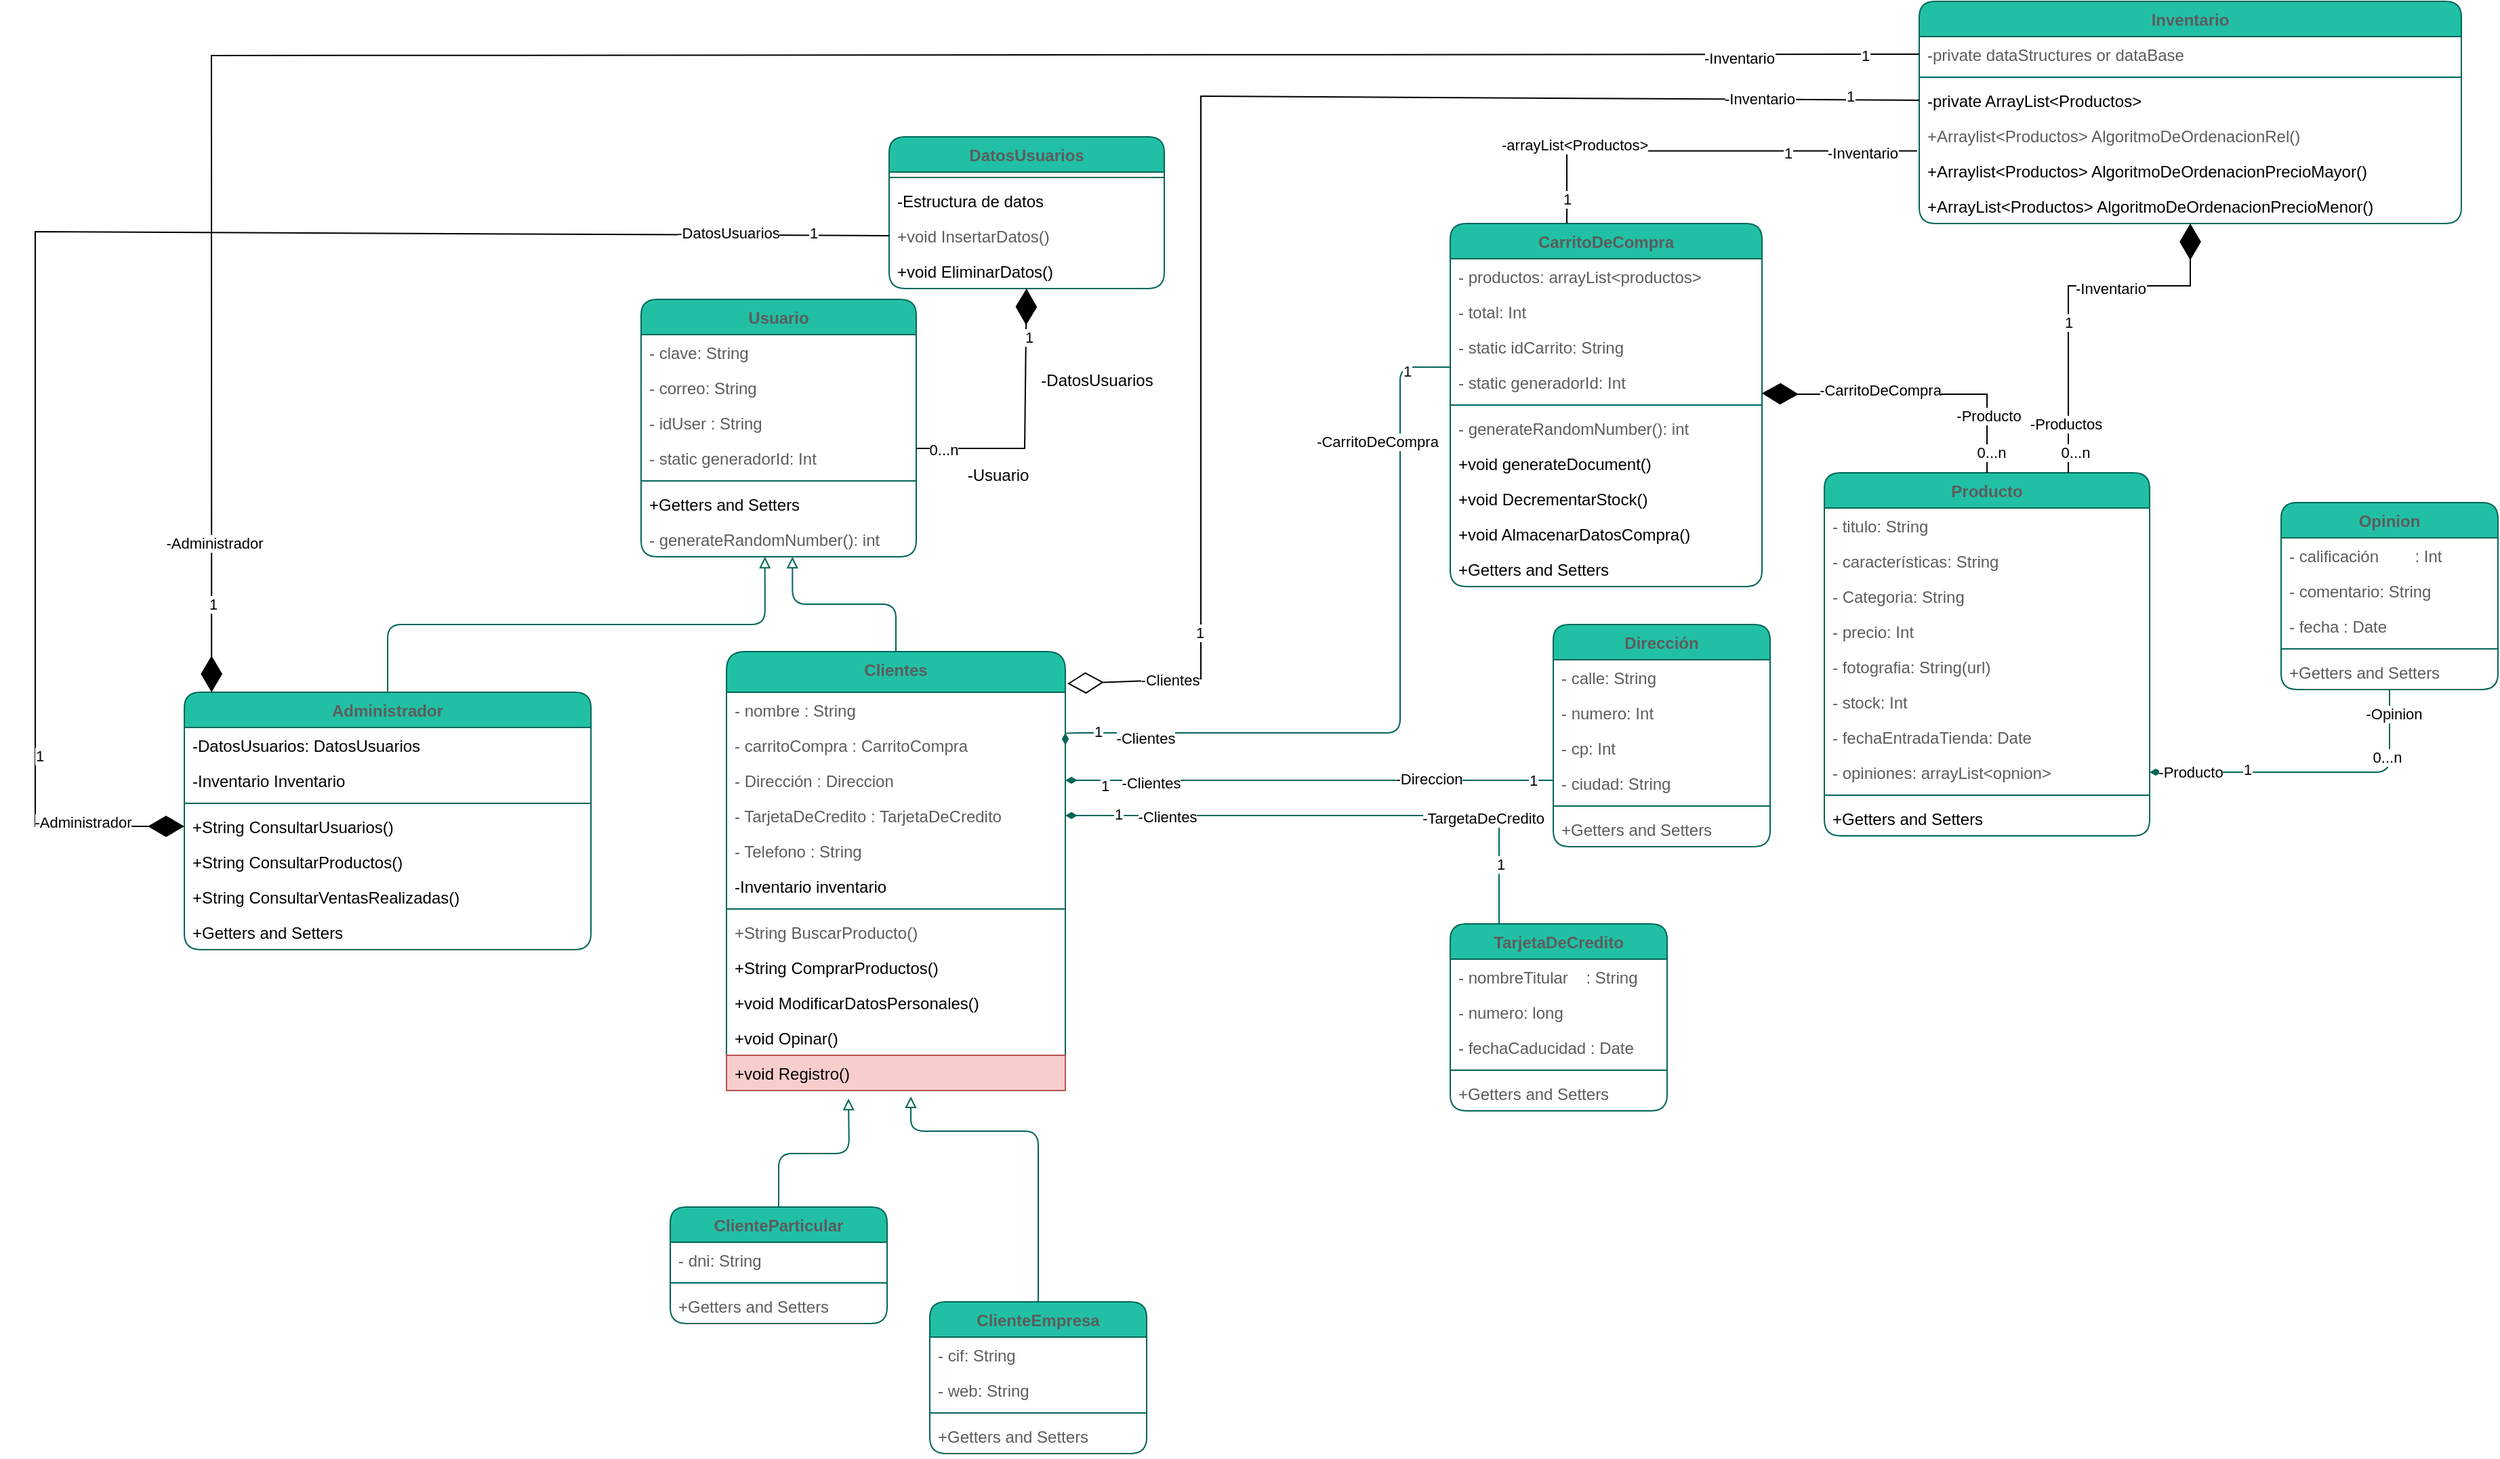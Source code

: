 <mxfile version="17.2.4" type="device"><diagram id="d1FoPwTRUMCMDy_rJjSz" name="Página-1"><mxGraphModel dx="3075" dy="3260" grid="1" gridSize="10" guides="1" tooltips="1" connect="1" arrows="1" fold="1" page="1" pageScale="1" pageWidth="1654" pageHeight="2336" math="0" shadow="0"><root><mxCell id="0"/><mxCell id="1" parent="0"/><mxCell id="tFjRFSFF7-OGrWjN_tVe-1" value="Usuario" style="swimlane;fontStyle=1;align=center;verticalAlign=top;childLayout=stackLayout;horizontal=1;startSize=26;horizontalStack=0;resizeParent=1;resizeParentMax=0;resizeLast=0;collapsible=1;marginBottom=0;rounded=1;fillColor=#21C0A5;strokeColor=#006658;fontColor=#5C5C5C;" parent="1" vertex="1"><mxGeometry x="227" y="50" width="203" height="190" as="geometry"/></mxCell><mxCell id="tFjRFSFF7-OGrWjN_tVe-2" value="- clave: String   " style="text;strokeColor=none;fillColor=none;align=left;verticalAlign=top;spacingLeft=4;spacingRight=4;overflow=hidden;rotatable=0;points=[[0,0.5],[1,0.5]];portConstraint=eastwest;rounded=1;fontColor=#5C5C5C;" parent="tFjRFSFF7-OGrWjN_tVe-1" vertex="1"><mxGeometry y="26" width="203" height="26" as="geometry"/></mxCell><mxCell id="tFjRFSFF7-OGrWjN_tVe-22" value="- correo: String   " style="text;strokeColor=none;fillColor=none;align=left;verticalAlign=top;spacingLeft=4;spacingRight=4;overflow=hidden;rotatable=0;points=[[0,0.5],[1,0.5]];portConstraint=eastwest;rounded=1;fontColor=#5C5C5C;" parent="tFjRFSFF7-OGrWjN_tVe-1" vertex="1"><mxGeometry y="52" width="203" height="26" as="geometry"/></mxCell><mxCell id="tFjRFSFF7-OGrWjN_tVe-92" value="- idUser : String" style="text;strokeColor=none;fillColor=none;align=left;verticalAlign=top;spacingLeft=4;spacingRight=4;overflow=hidden;rotatable=0;points=[[0,0.5],[1,0.5]];portConstraint=eastwest;rounded=1;fontColor=#5C5C5C;" parent="tFjRFSFF7-OGrWjN_tVe-1" vertex="1"><mxGeometry y="78" width="203" height="26" as="geometry"/></mxCell><mxCell id="tFjRFSFF7-OGrWjN_tVe-93" value="- static generadorId: Int" style="text;strokeColor=none;fillColor=none;align=left;verticalAlign=top;spacingLeft=4;spacingRight=4;overflow=hidden;rotatable=0;points=[[0,0.5],[1,0.5]];portConstraint=eastwest;rounded=1;fontColor=#5C5C5C;" parent="tFjRFSFF7-OGrWjN_tVe-1" vertex="1"><mxGeometry y="104" width="203" height="26" as="geometry"/></mxCell><mxCell id="tFjRFSFF7-OGrWjN_tVe-3" value="" style="line;strokeWidth=1;fillColor=none;align=left;verticalAlign=middle;spacingTop=-1;spacingLeft=3;spacingRight=3;rotatable=0;labelPosition=right;points=[];portConstraint=eastwest;rounded=1;strokeColor=#006658;fontColor=#5C5C5C;" parent="tFjRFSFF7-OGrWjN_tVe-1" vertex="1"><mxGeometry y="130" width="203" height="8" as="geometry"/></mxCell><mxCell id="5EoN_jbc_0V3wAv0MB5W-111" value="+Getters and Setters" style="text;strokeColor=none;fillColor=none;align=left;verticalAlign=top;spacingLeft=4;spacingRight=4;overflow=hidden;rotatable=0;points=[[0,0.5],[1,0.5]];portConstraint=eastwest;fontFamily=Helvetica;" vertex="1" parent="tFjRFSFF7-OGrWjN_tVe-1"><mxGeometry y="138" width="203" height="26" as="geometry"/></mxCell><mxCell id="tFjRFSFF7-OGrWjN_tVe-4" value="- generateRandomNumber(): int" style="text;strokeColor=none;fillColor=none;align=left;verticalAlign=top;spacingLeft=4;spacingRight=4;overflow=hidden;rotatable=0;points=[[0,0.5],[1,0.5]];portConstraint=eastwest;rounded=1;fontColor=#5C5C5C;" parent="tFjRFSFF7-OGrWjN_tVe-1" vertex="1"><mxGeometry y="164" width="203" height="26" as="geometry"/></mxCell><mxCell id="tFjRFSFF7-OGrWjN_tVe-25" style="edgeStyle=orthogonalEdgeStyle;rounded=1;orthogonalLoop=1;jettySize=auto;html=1;entryX=0.45;entryY=1;entryDx=0;entryDy=0;entryPerimeter=0;endArrow=block;endFill=0;strokeColor=#006658;fontColor=#5C5C5C;" parent="1" source="tFjRFSFF7-OGrWjN_tVe-6" target="tFjRFSFF7-OGrWjN_tVe-4" edge="1"><mxGeometry relative="1" as="geometry"/></mxCell><mxCell id="tFjRFSFF7-OGrWjN_tVe-6" value="Administrador" style="swimlane;fontStyle=1;align=center;verticalAlign=top;childLayout=stackLayout;horizontal=1;startSize=26;horizontalStack=0;resizeParent=1;resizeParentMax=0;resizeLast=0;collapsible=1;marginBottom=0;rounded=1;fillColor=#21C0A5;strokeColor=#006658;fontColor=#5C5C5C;" parent="1" vertex="1"><mxGeometry x="-110" y="340" width="300" height="190" as="geometry"/></mxCell><mxCell id="5EoN_jbc_0V3wAv0MB5W-35" value="-DatosUsuarios: DatosUsuarios" style="text;strokeColor=none;fillColor=none;align=left;verticalAlign=top;spacingLeft=4;spacingRight=4;overflow=hidden;rotatable=0;points=[[0,0.5],[1,0.5]];portConstraint=eastwest;fontFamily=Helvetica;" vertex="1" parent="tFjRFSFF7-OGrWjN_tVe-6"><mxGeometry y="26" width="300" height="26" as="geometry"/></mxCell><mxCell id="5EoN_jbc_0V3wAv0MB5W-70" value="-Inventario Inventario" style="text;strokeColor=none;fillColor=none;align=left;verticalAlign=top;spacingLeft=4;spacingRight=4;overflow=hidden;rotatable=0;points=[[0,0.5],[1,0.5]];portConstraint=eastwest;fontFamily=Helvetica;" vertex="1" parent="tFjRFSFF7-OGrWjN_tVe-6"><mxGeometry y="52" width="300" height="26" as="geometry"/></mxCell><mxCell id="tFjRFSFF7-OGrWjN_tVe-8" value="" style="line;strokeWidth=1;fillColor=none;align=left;verticalAlign=middle;spacingTop=-1;spacingLeft=3;spacingRight=3;rotatable=0;labelPosition=right;points=[];portConstraint=eastwest;rounded=1;strokeColor=#006658;fontColor=#5C5C5C;" parent="tFjRFSFF7-OGrWjN_tVe-6" vertex="1"><mxGeometry y="78" width="300" height="8" as="geometry"/></mxCell><mxCell id="5EoN_jbc_0V3wAv0MB5W-65" value="+String ConsultarUsuarios()" style="text;strokeColor=none;fillColor=none;align=left;verticalAlign=top;spacingLeft=4;spacingRight=4;overflow=hidden;rotatable=0;points=[[0,0.5],[1,0.5]];portConstraint=eastwest;fontFamily=Helvetica;" vertex="1" parent="tFjRFSFF7-OGrWjN_tVe-6"><mxGeometry y="86" width="300" height="26" as="geometry"/></mxCell><mxCell id="5EoN_jbc_0V3wAv0MB5W-69" value="+String ConsultarProductos()" style="text;strokeColor=none;fillColor=none;align=left;verticalAlign=top;spacingLeft=4;spacingRight=4;overflow=hidden;rotatable=0;points=[[0,0.5],[1,0.5]];portConstraint=eastwest;fontFamily=Helvetica;" vertex="1" parent="tFjRFSFF7-OGrWjN_tVe-6"><mxGeometry y="112" width="300" height="26" as="geometry"/></mxCell><mxCell id="5EoN_jbc_0V3wAv0MB5W-71" value="+String ConsultarVentasRealizadas()" style="text;strokeColor=none;fillColor=none;align=left;verticalAlign=top;spacingLeft=4;spacingRight=4;overflow=hidden;rotatable=0;points=[[0,0.5],[1,0.5]];portConstraint=eastwest;fontFamily=Helvetica;" vertex="1" parent="tFjRFSFF7-OGrWjN_tVe-6"><mxGeometry y="138" width="300" height="26" as="geometry"/></mxCell><mxCell id="5EoN_jbc_0V3wAv0MB5W-110" value="+Getters and Setters" style="text;strokeColor=none;fillColor=none;align=left;verticalAlign=top;spacingLeft=4;spacingRight=4;overflow=hidden;rotatable=0;points=[[0,0.5],[1,0.5]];portConstraint=eastwest;fontFamily=Helvetica;" vertex="1" parent="tFjRFSFF7-OGrWjN_tVe-6"><mxGeometry y="164" width="300" height="26" as="geometry"/></mxCell><mxCell id="tFjRFSFF7-OGrWjN_tVe-28" style="edgeStyle=orthogonalEdgeStyle;rounded=1;orthogonalLoop=1;jettySize=auto;html=1;entryX=0.55;entryY=1;entryDx=0;entryDy=0;entryPerimeter=0;endArrow=block;endFill=0;strokeColor=#006658;fontColor=#5C5C5C;" parent="1" source="tFjRFSFF7-OGrWjN_tVe-10" target="tFjRFSFF7-OGrWjN_tVe-4" edge="1"><mxGeometry relative="1" as="geometry"/></mxCell><mxCell id="tFjRFSFF7-OGrWjN_tVe-10" value="Clientes" style="swimlane;fontStyle=1;align=center;verticalAlign=top;childLayout=stackLayout;horizontal=1;startSize=30;horizontalStack=0;resizeParent=1;resizeParentMax=0;resizeLast=0;collapsible=1;marginBottom=0;rounded=1;fillColor=#21C0A5;strokeColor=#006658;fontColor=#5C5C5C;" parent="1" vertex="1"><mxGeometry x="290" y="310" width="250" height="324" as="geometry"/></mxCell><mxCell id="tFjRFSFF7-OGrWjN_tVe-11" value="- nombre : String " style="text;strokeColor=none;fillColor=none;align=left;verticalAlign=top;spacingLeft=4;spacingRight=4;overflow=hidden;rotatable=0;points=[[0,0.5],[1,0.5]];portConstraint=eastwest;rounded=1;fontColor=#5C5C5C;" parent="tFjRFSFF7-OGrWjN_tVe-10" vertex="1"><mxGeometry y="30" width="250" height="26" as="geometry"/></mxCell><mxCell id="tFjRFSFF7-OGrWjN_tVe-83" value="- carritoCompra : CarritoCompra " style="text;strokeColor=none;fillColor=none;align=left;verticalAlign=top;spacingLeft=4;spacingRight=4;overflow=hidden;rotatable=0;points=[[0,0.5],[1,0.5]];portConstraint=eastwest;rounded=1;fontColor=#5C5C5C;" parent="tFjRFSFF7-OGrWjN_tVe-10" vertex="1"><mxGeometry y="56" width="250" height="26" as="geometry"/></mxCell><mxCell id="tFjRFSFF7-OGrWjN_tVe-29" value="- Dirección : Direccion " style="text;strokeColor=none;fillColor=none;align=left;verticalAlign=top;spacingLeft=4;spacingRight=4;overflow=hidden;rotatable=0;points=[[0,0.5],[1,0.5]];portConstraint=eastwest;rounded=1;fontColor=#5C5C5C;" parent="tFjRFSFF7-OGrWjN_tVe-10" vertex="1"><mxGeometry y="82" width="250" height="26" as="geometry"/></mxCell><mxCell id="tFjRFSFF7-OGrWjN_tVe-30" value="- TarjetaDeCredito : TarjetaDeCredito " style="text;strokeColor=none;fillColor=none;align=left;verticalAlign=top;spacingLeft=4;spacingRight=4;overflow=hidden;rotatable=0;points=[[0,0.5],[1,0.5]];portConstraint=eastwest;rounded=1;fontColor=#5C5C5C;" parent="tFjRFSFF7-OGrWjN_tVe-10" vertex="1"><mxGeometry y="108" width="250" height="26" as="geometry"/></mxCell><mxCell id="tFjRFSFF7-OGrWjN_tVe-31" value="- Telefono : String " style="text;strokeColor=none;fillColor=none;align=left;verticalAlign=top;spacingLeft=4;spacingRight=4;overflow=hidden;rotatable=0;points=[[0,0.5],[1,0.5]];portConstraint=eastwest;rounded=1;fontColor=#5C5C5C;" parent="tFjRFSFF7-OGrWjN_tVe-10" vertex="1"><mxGeometry y="134" width="250" height="26" as="geometry"/></mxCell><mxCell id="5EoN_jbc_0V3wAv0MB5W-102" value="-Inventario inventario" style="text;strokeColor=none;fillColor=none;align=left;verticalAlign=top;spacingLeft=4;spacingRight=4;overflow=hidden;rotatable=0;points=[[0,0.5],[1,0.5]];portConstraint=eastwest;fontFamily=Helvetica;" vertex="1" parent="tFjRFSFF7-OGrWjN_tVe-10"><mxGeometry y="160" width="250" height="26" as="geometry"/></mxCell><mxCell id="tFjRFSFF7-OGrWjN_tVe-12" value="" style="line;strokeWidth=1;fillColor=none;align=left;verticalAlign=middle;spacingTop=-1;spacingLeft=3;spacingRight=3;rotatable=0;labelPosition=right;points=[];portConstraint=eastwest;rounded=1;strokeColor=#006658;fontColor=#5C5C5C;" parent="tFjRFSFF7-OGrWjN_tVe-10" vertex="1"><mxGeometry y="186" width="250" height="8" as="geometry"/></mxCell><mxCell id="tFjRFSFF7-OGrWjN_tVe-13" value="+String BuscarProducto()" style="text;strokeColor=none;fillColor=none;align=left;verticalAlign=top;spacingLeft=4;spacingRight=4;overflow=hidden;rotatable=0;points=[[0,0.5],[1,0.5]];portConstraint=eastwest;rounded=1;fontColor=#5C5C5C;" parent="tFjRFSFF7-OGrWjN_tVe-10" vertex="1"><mxGeometry y="194" width="250" height="26" as="geometry"/></mxCell><mxCell id="5EoN_jbc_0V3wAv0MB5W-86" value="+String ComprarProductos()" style="text;strokeColor=none;fillColor=none;align=left;verticalAlign=top;spacingLeft=4;spacingRight=4;overflow=hidden;rotatable=0;points=[[0,0.5],[1,0.5]];portConstraint=eastwest;fontFamily=Helvetica;" vertex="1" parent="tFjRFSFF7-OGrWjN_tVe-10"><mxGeometry y="220" width="250" height="26" as="geometry"/></mxCell><mxCell id="5EoN_jbc_0V3wAv0MB5W-103" value="+void ModificarDatosPersonales()" style="text;strokeColor=none;fillColor=none;align=left;verticalAlign=top;spacingLeft=4;spacingRight=4;overflow=hidden;rotatable=0;points=[[0,0.5],[1,0.5]];portConstraint=eastwest;fontFamily=Helvetica;" vertex="1" parent="tFjRFSFF7-OGrWjN_tVe-10"><mxGeometry y="246" width="250" height="26" as="geometry"/></mxCell><mxCell id="5EoN_jbc_0V3wAv0MB5W-109" value="+void Opinar()&#10;" style="text;strokeColor=none;fillColor=none;align=left;verticalAlign=top;spacingLeft=4;spacingRight=4;overflow=hidden;rotatable=0;points=[[0,0.5],[1,0.5]];portConstraint=eastwest;fontFamily=Helvetica;" vertex="1" parent="tFjRFSFF7-OGrWjN_tVe-10"><mxGeometry y="272" width="250" height="26" as="geometry"/></mxCell><mxCell id="5EoN_jbc_0V3wAv0MB5W-116" value="+void Registro()" style="text;strokeColor=#b85450;fillColor=#f8cecc;align=left;verticalAlign=top;spacingLeft=4;spacingRight=4;overflow=hidden;rotatable=0;points=[[0,0.5],[1,0.5]];portConstraint=eastwest;fontFamily=Helvetica;" vertex="1" parent="tFjRFSFF7-OGrWjN_tVe-10"><mxGeometry y="298" width="250" height="26" as="geometry"/></mxCell><mxCell id="tFjRFSFF7-OGrWjN_tVe-34" style="edgeStyle=orthogonalEdgeStyle;rounded=1;orthogonalLoop=1;jettySize=auto;html=1;endArrow=block;endFill=0;strokeColor=#006658;fontColor=#5C5C5C;" parent="1" source="tFjRFSFF7-OGrWjN_tVe-14" edge="1"><mxGeometry relative="1" as="geometry"><mxPoint x="380" y="640" as="targetPoint"/></mxGeometry></mxCell><mxCell id="tFjRFSFF7-OGrWjN_tVe-14" value="ClienteParticular" style="swimlane;fontStyle=1;align=center;verticalAlign=top;childLayout=stackLayout;horizontal=1;startSize=26;horizontalStack=0;resizeParent=1;resizeParentMax=0;resizeLast=0;collapsible=1;marginBottom=0;rounded=1;fillColor=#21C0A5;strokeColor=#006658;fontColor=#5C5C5C;" parent="1" vertex="1"><mxGeometry x="248.5" y="720" width="160" height="86" as="geometry"/></mxCell><mxCell id="tFjRFSFF7-OGrWjN_tVe-15" value="- dni: String" style="text;strokeColor=none;fillColor=none;align=left;verticalAlign=top;spacingLeft=4;spacingRight=4;overflow=hidden;rotatable=0;points=[[0,0.5],[1,0.5]];portConstraint=eastwest;rounded=1;fontColor=#5C5C5C;" parent="tFjRFSFF7-OGrWjN_tVe-14" vertex="1"><mxGeometry y="26" width="160" height="26" as="geometry"/></mxCell><mxCell id="tFjRFSFF7-OGrWjN_tVe-16" value="" style="line;strokeWidth=1;fillColor=none;align=left;verticalAlign=middle;spacingTop=-1;spacingLeft=3;spacingRight=3;rotatable=0;labelPosition=right;points=[];portConstraint=eastwest;rounded=1;strokeColor=#006658;fontColor=#5C5C5C;" parent="tFjRFSFF7-OGrWjN_tVe-14" vertex="1"><mxGeometry y="52" width="160" height="8" as="geometry"/></mxCell><mxCell id="tFjRFSFF7-OGrWjN_tVe-17" value="+Getters and Setters" style="text;strokeColor=none;fillColor=none;align=left;verticalAlign=top;spacingLeft=4;spacingRight=4;overflow=hidden;rotatable=0;points=[[0,0.5],[1,0.5]];portConstraint=eastwest;rounded=1;fontColor=#5C5C5C;" parent="tFjRFSFF7-OGrWjN_tVe-14" vertex="1"><mxGeometry y="60" width="160" height="26" as="geometry"/></mxCell><mxCell id="tFjRFSFF7-OGrWjN_tVe-35" style="edgeStyle=orthogonalEdgeStyle;rounded=1;orthogonalLoop=1;jettySize=auto;html=1;endArrow=block;endFill=0;strokeColor=#006658;fontColor=#5C5C5C;exitX=0.5;exitY=0;exitDx=0;exitDy=0;entryX=0.544;entryY=1.169;entryDx=0;entryDy=0;entryPerimeter=0;" parent="1" source="tFjRFSFF7-OGrWjN_tVe-18" edge="1"><mxGeometry relative="1" as="geometry"><mxPoint x="426" y="638.394" as="targetPoint"/><Array as="points"><mxPoint x="520" y="664"/><mxPoint x="426" y="664"/></Array></mxGeometry></mxCell><mxCell id="tFjRFSFF7-OGrWjN_tVe-18" value="ClienteEmpresa" style="swimlane;fontStyle=1;align=center;verticalAlign=top;childLayout=stackLayout;horizontal=1;startSize=26;horizontalStack=0;resizeParent=1;resizeParentMax=0;resizeLast=0;collapsible=1;marginBottom=0;rounded=1;fillColor=#21C0A5;strokeColor=#006658;fontColor=#5C5C5C;" parent="1" vertex="1"><mxGeometry x="440" y="790" width="160" height="112" as="geometry"/></mxCell><mxCell id="tFjRFSFF7-OGrWjN_tVe-19" value="- cif: String" style="text;strokeColor=none;fillColor=none;align=left;verticalAlign=top;spacingLeft=4;spacingRight=4;overflow=hidden;rotatable=0;points=[[0,0.5],[1,0.5]];portConstraint=eastwest;rounded=1;fontColor=#5C5C5C;" parent="tFjRFSFF7-OGrWjN_tVe-18" vertex="1"><mxGeometry y="26" width="160" height="26" as="geometry"/></mxCell><mxCell id="tFjRFSFF7-OGrWjN_tVe-33" value="- web: String" style="text;strokeColor=none;fillColor=none;align=left;verticalAlign=top;spacingLeft=4;spacingRight=4;overflow=hidden;rotatable=0;points=[[0,0.5],[1,0.5]];portConstraint=eastwest;rounded=1;fontColor=#5C5C5C;" parent="tFjRFSFF7-OGrWjN_tVe-18" vertex="1"><mxGeometry y="52" width="160" height="26" as="geometry"/></mxCell><mxCell id="tFjRFSFF7-OGrWjN_tVe-20" value="" style="line;strokeWidth=1;fillColor=none;align=left;verticalAlign=middle;spacingTop=-1;spacingLeft=3;spacingRight=3;rotatable=0;labelPosition=right;points=[];portConstraint=eastwest;rounded=1;strokeColor=#006658;fontColor=#5C5C5C;" parent="tFjRFSFF7-OGrWjN_tVe-18" vertex="1"><mxGeometry y="78" width="160" height="8" as="geometry"/></mxCell><mxCell id="tFjRFSFF7-OGrWjN_tVe-21" value="+Getters and Setters" style="text;strokeColor=none;fillColor=none;align=left;verticalAlign=top;spacingLeft=4;spacingRight=4;overflow=hidden;rotatable=0;points=[[0,0.5],[1,0.5]];portConstraint=eastwest;rounded=1;fontColor=#5C5C5C;" parent="tFjRFSFF7-OGrWjN_tVe-18" vertex="1"><mxGeometry y="86" width="160" height="26" as="geometry"/></mxCell><mxCell id="tFjRFSFF7-OGrWjN_tVe-85" style="edgeStyle=orthogonalEdgeStyle;curved=0;rounded=1;sketch=0;orthogonalLoop=1;jettySize=auto;html=1;entryX=1;entryY=0.5;entryDx=0;entryDy=0;fontColor=#5C5C5C;endArrow=diamondThin;endFill=1;strokeColor=#006658;fillColor=#21C0A5;" parent="1" source="tFjRFSFF7-OGrWjN_tVe-39" target="tFjRFSFF7-OGrWjN_tVe-29" edge="1"><mxGeometry relative="1" as="geometry"><Array as="points"><mxPoint x="904" y="451"/></Array></mxGeometry></mxCell><mxCell id="5EoN_jbc_0V3wAv0MB5W-45" value="1" style="edgeLabel;html=1;align=center;verticalAlign=middle;resizable=0;points=[];fontFamily=Helvetica;" vertex="1" connectable="0" parent="tFjRFSFF7-OGrWjN_tVe-85"><mxGeometry x="0.843" y="4" relative="1" as="geometry"><mxPoint as="offset"/></mxGeometry></mxCell><mxCell id="5EoN_jbc_0V3wAv0MB5W-46" value="1" style="edgeLabel;html=1;align=center;verticalAlign=middle;resizable=0;points=[];fontFamily=Helvetica;" vertex="1" connectable="0" parent="tFjRFSFF7-OGrWjN_tVe-85"><mxGeometry x="-0.913" relative="1" as="geometry"><mxPoint as="offset"/></mxGeometry></mxCell><mxCell id="5EoN_jbc_0V3wAv0MB5W-51" value="-Clientes" style="edgeLabel;html=1;align=center;verticalAlign=middle;resizable=0;points=[];fontFamily=Helvetica;" vertex="1" connectable="0" parent="tFjRFSFF7-OGrWjN_tVe-85"><mxGeometry x="0.653" y="2" relative="1" as="geometry"><mxPoint as="offset"/></mxGeometry></mxCell><mxCell id="5EoN_jbc_0V3wAv0MB5W-52" value="-Direccion" style="edgeLabel;html=1;align=center;verticalAlign=middle;resizable=0;points=[];fontFamily=Helvetica;" vertex="1" connectable="0" parent="tFjRFSFF7-OGrWjN_tVe-85"><mxGeometry x="-0.485" y="-1" relative="1" as="geometry"><mxPoint as="offset"/></mxGeometry></mxCell><mxCell id="tFjRFSFF7-OGrWjN_tVe-39" value="Dirección" style="swimlane;fontStyle=1;align=center;verticalAlign=top;childLayout=stackLayout;horizontal=1;startSize=26;horizontalStack=0;resizeParent=1;resizeParentMax=0;resizeLast=0;collapsible=1;marginBottom=0;rounded=1;fillColor=#21C0A5;strokeColor=#006658;fontColor=#5C5C5C;" parent="1" vertex="1"><mxGeometry x="900" y="290" width="160" height="164" as="geometry"/></mxCell><mxCell id="tFjRFSFF7-OGrWjN_tVe-40" value="- calle: String" style="text;strokeColor=none;fillColor=none;align=left;verticalAlign=top;spacingLeft=4;spacingRight=4;overflow=hidden;rotatable=0;points=[[0,0.5],[1,0.5]];portConstraint=eastwest;rounded=1;fontColor=#5C5C5C;" parent="tFjRFSFF7-OGrWjN_tVe-39" vertex="1"><mxGeometry y="26" width="160" height="26" as="geometry"/></mxCell><mxCell id="tFjRFSFF7-OGrWjN_tVe-41" value="- numero: Int" style="text;strokeColor=none;fillColor=none;align=left;verticalAlign=top;spacingLeft=4;spacingRight=4;overflow=hidden;rotatable=0;points=[[0,0.5],[1,0.5]];portConstraint=eastwest;rounded=1;fontColor=#5C5C5C;" parent="tFjRFSFF7-OGrWjN_tVe-39" vertex="1"><mxGeometry y="52" width="160" height="26" as="geometry"/></mxCell><mxCell id="tFjRFSFF7-OGrWjN_tVe-44" value="- cp: Int" style="text;strokeColor=none;fillColor=none;align=left;verticalAlign=top;spacingLeft=4;spacingRight=4;overflow=hidden;rotatable=0;points=[[0,0.5],[1,0.5]];portConstraint=eastwest;rounded=1;fontColor=#5C5C5C;" parent="tFjRFSFF7-OGrWjN_tVe-39" vertex="1"><mxGeometry y="78" width="160" height="26" as="geometry"/></mxCell><mxCell id="tFjRFSFF7-OGrWjN_tVe-45" value="- ciudad: String" style="text;strokeColor=none;fillColor=none;align=left;verticalAlign=top;spacingLeft=4;spacingRight=4;overflow=hidden;rotatable=0;points=[[0,0.5],[1,0.5]];portConstraint=eastwest;rounded=1;fontColor=#5C5C5C;" parent="tFjRFSFF7-OGrWjN_tVe-39" vertex="1"><mxGeometry y="104" width="160" height="26" as="geometry"/></mxCell><mxCell id="tFjRFSFF7-OGrWjN_tVe-42" value="" style="line;strokeWidth=1;fillColor=none;align=left;verticalAlign=middle;spacingTop=-1;spacingLeft=3;spacingRight=3;rotatable=0;labelPosition=right;points=[];portConstraint=eastwest;rounded=1;strokeColor=#006658;fontColor=#5C5C5C;" parent="tFjRFSFF7-OGrWjN_tVe-39" vertex="1"><mxGeometry y="130" width="160" height="8" as="geometry"/></mxCell><mxCell id="tFjRFSFF7-OGrWjN_tVe-43" value="+Getters and Setters" style="text;strokeColor=none;fillColor=none;align=left;verticalAlign=top;spacingLeft=4;spacingRight=4;overflow=hidden;rotatable=0;points=[[0,0.5],[1,0.5]];portConstraint=eastwest;rounded=1;fontColor=#5C5C5C;" parent="tFjRFSFF7-OGrWjN_tVe-39" vertex="1"><mxGeometry y="138" width="160" height="26" as="geometry"/></mxCell><mxCell id="tFjRFSFF7-OGrWjN_tVe-84" style="edgeStyle=orthogonalEdgeStyle;curved=0;rounded=1;sketch=0;orthogonalLoop=1;jettySize=auto;html=1;entryX=1;entryY=0.5;entryDx=0;entryDy=0;fontColor=#5C5C5C;endArrow=diamondThin;endFill=1;strokeColor=#006658;fillColor=#21C0A5;" parent="1" source="tFjRFSFF7-OGrWjN_tVe-47" target="tFjRFSFF7-OGrWjN_tVe-30" edge="1"><mxGeometry relative="1" as="geometry"><Array as="points"><mxPoint x="860" y="431"/></Array></mxGeometry></mxCell><mxCell id="5EoN_jbc_0V3wAv0MB5W-47" value="1" style="edgeLabel;html=1;align=center;verticalAlign=middle;resizable=0;points=[];fontFamily=Helvetica;" vertex="1" connectable="0" parent="tFjRFSFF7-OGrWjN_tVe-84"><mxGeometry x="0.749" y="-1" relative="1" as="geometry"><mxPoint x="-11" as="offset"/></mxGeometry></mxCell><mxCell id="5EoN_jbc_0V3wAv0MB5W-48" value="1" style="edgeLabel;html=1;align=center;verticalAlign=middle;resizable=0;points=[];fontFamily=Helvetica;" vertex="1" connectable="0" parent="tFjRFSFF7-OGrWjN_tVe-84"><mxGeometry x="-0.778" y="-1" relative="1" as="geometry"><mxPoint as="offset"/></mxGeometry></mxCell><mxCell id="5EoN_jbc_0V3wAv0MB5W-53" value="-TargetaDeCredito" style="edgeLabel;html=1;align=center;verticalAlign=middle;resizable=0;points=[];fontFamily=Helvetica;" vertex="1" connectable="0" parent="tFjRFSFF7-OGrWjN_tVe-84"><mxGeometry x="-0.538" y="2" relative="1" as="geometry"><mxPoint as="offset"/></mxGeometry></mxCell><mxCell id="5EoN_jbc_0V3wAv0MB5W-54" value="-Clientes" style="edgeLabel;html=1;align=center;verticalAlign=middle;resizable=0;points=[];fontFamily=Helvetica;" vertex="1" connectable="0" parent="tFjRFSFF7-OGrWjN_tVe-84"><mxGeometry x="0.624" y="1" relative="1" as="geometry"><mxPoint as="offset"/></mxGeometry></mxCell><mxCell id="tFjRFSFF7-OGrWjN_tVe-47" value="TarjetaDeCredito" style="swimlane;fontStyle=1;align=center;verticalAlign=top;childLayout=stackLayout;horizontal=1;startSize=26;horizontalStack=0;resizeParent=1;resizeParentMax=0;resizeLast=0;collapsible=1;marginBottom=0;rounded=1;fillColor=#21C0A5;strokeColor=#006658;fontColor=#5C5C5C;" parent="1" vertex="1"><mxGeometry x="824" y="511" width="160" height="138" as="geometry"/></mxCell><mxCell id="tFjRFSFF7-OGrWjN_tVe-48" value="- nombreTitular    : String" style="text;strokeColor=none;fillColor=none;align=left;verticalAlign=top;spacingLeft=4;spacingRight=4;overflow=hidden;rotatable=0;points=[[0,0.5],[1,0.5]];portConstraint=eastwest;rounded=1;fontColor=#5C5C5C;" parent="tFjRFSFF7-OGrWjN_tVe-47" vertex="1"><mxGeometry y="26" width="160" height="26" as="geometry"/></mxCell><mxCell id="tFjRFSFF7-OGrWjN_tVe-49" value="- numero: long" style="text;strokeColor=none;fillColor=none;align=left;verticalAlign=top;spacingLeft=4;spacingRight=4;overflow=hidden;rotatable=0;points=[[0,0.5],[1,0.5]];portConstraint=eastwest;rounded=1;fontColor=#5C5C5C;" parent="tFjRFSFF7-OGrWjN_tVe-47" vertex="1"><mxGeometry y="52" width="160" height="26" as="geometry"/></mxCell><mxCell id="tFjRFSFF7-OGrWjN_tVe-50" value="- fechaCaducidad : Date" style="text;strokeColor=none;fillColor=none;align=left;verticalAlign=top;spacingLeft=4;spacingRight=4;overflow=hidden;rotatable=0;points=[[0,0.5],[1,0.5]];portConstraint=eastwest;rounded=1;fontColor=#5C5C5C;" parent="tFjRFSFF7-OGrWjN_tVe-47" vertex="1"><mxGeometry y="78" width="160" height="26" as="geometry"/></mxCell><mxCell id="tFjRFSFF7-OGrWjN_tVe-52" value="" style="line;strokeWidth=1;fillColor=none;align=left;verticalAlign=middle;spacingTop=-1;spacingLeft=3;spacingRight=3;rotatable=0;labelPosition=right;points=[];portConstraint=eastwest;rounded=1;strokeColor=#006658;fontColor=#5C5C5C;" parent="tFjRFSFF7-OGrWjN_tVe-47" vertex="1"><mxGeometry y="104" width="160" height="8" as="geometry"/></mxCell><mxCell id="tFjRFSFF7-OGrWjN_tVe-53" value="+Getters and Setters" style="text;strokeColor=none;fillColor=none;align=left;verticalAlign=top;spacingLeft=4;spacingRight=4;overflow=hidden;rotatable=0;points=[[0,0.5],[1,0.5]];portConstraint=eastwest;rounded=1;fontColor=#5C5C5C;" parent="tFjRFSFF7-OGrWjN_tVe-47" vertex="1"><mxGeometry y="112" width="160" height="26" as="geometry"/></mxCell><mxCell id="tFjRFSFF7-OGrWjN_tVe-60" value="Producto" style="swimlane;fontStyle=1;align=center;verticalAlign=top;childLayout=stackLayout;horizontal=1;startSize=26;horizontalStack=0;resizeParent=1;resizeParentMax=0;resizeLast=0;collapsible=1;marginBottom=0;rounded=1;fillColor=#21C0A5;strokeColor=#006658;fontColor=#5C5C5C;" parent="1" vertex="1"><mxGeometry x="1100" y="178" width="240" height="268" as="geometry"/></mxCell><mxCell id="tFjRFSFF7-OGrWjN_tVe-61" value="- titulo: String   " style="text;strokeColor=none;fillColor=none;align=left;verticalAlign=top;spacingLeft=4;spacingRight=4;overflow=hidden;rotatable=0;points=[[0,0.5],[1,0.5]];portConstraint=eastwest;rounded=1;fontColor=#5C5C5C;" parent="tFjRFSFF7-OGrWjN_tVe-60" vertex="1"><mxGeometry y="26" width="240" height="26" as="geometry"/></mxCell><mxCell id="tFjRFSFF7-OGrWjN_tVe-62" value="- características: String   " style="text;strokeColor=none;fillColor=none;align=left;verticalAlign=top;spacingLeft=4;spacingRight=4;overflow=hidden;rotatable=0;points=[[0,0.5],[1,0.5]];portConstraint=eastwest;rounded=1;fontColor=#5C5C5C;" parent="tFjRFSFF7-OGrWjN_tVe-60" vertex="1"><mxGeometry y="52" width="240" height="26" as="geometry"/></mxCell><mxCell id="tFjRFSFF7-OGrWjN_tVe-65" value="- Categoria: String   " style="text;strokeColor=none;fillColor=none;align=left;verticalAlign=top;spacingLeft=4;spacingRight=4;overflow=hidden;rotatable=0;points=[[0,0.5],[1,0.5]];portConstraint=eastwest;rounded=1;fontColor=#5C5C5C;" parent="tFjRFSFF7-OGrWjN_tVe-60" vertex="1"><mxGeometry y="78" width="240" height="26" as="geometry"/></mxCell><mxCell id="tFjRFSFF7-OGrWjN_tVe-66" value="- precio: Int   " style="text;strokeColor=none;fillColor=none;align=left;verticalAlign=top;spacingLeft=4;spacingRight=4;overflow=hidden;rotatable=0;points=[[0,0.5],[1,0.5]];portConstraint=eastwest;rounded=1;fontColor=#5C5C5C;" parent="tFjRFSFF7-OGrWjN_tVe-60" vertex="1"><mxGeometry y="104" width="240" height="26" as="geometry"/></mxCell><mxCell id="tFjRFSFF7-OGrWjN_tVe-67" value="- fotografia: String(url)   " style="text;strokeColor=none;fillColor=none;align=left;verticalAlign=top;spacingLeft=4;spacingRight=4;overflow=hidden;rotatable=0;points=[[0,0.5],[1,0.5]];portConstraint=eastwest;rounded=1;fontColor=#5C5C5C;" parent="tFjRFSFF7-OGrWjN_tVe-60" vertex="1"><mxGeometry y="130" width="240" height="26" as="geometry"/></mxCell><mxCell id="tFjRFSFF7-OGrWjN_tVe-68" value="- stock: Int   " style="text;strokeColor=none;fillColor=none;align=left;verticalAlign=top;spacingLeft=4;spacingRight=4;overflow=hidden;rotatable=0;points=[[0,0.5],[1,0.5]];portConstraint=eastwest;rounded=1;fontColor=#5C5C5C;" parent="tFjRFSFF7-OGrWjN_tVe-60" vertex="1"><mxGeometry y="156" width="240" height="26" as="geometry"/></mxCell><mxCell id="tFjRFSFF7-OGrWjN_tVe-69" value="- fechaEntradaTienda: Date  " style="text;strokeColor=none;fillColor=none;align=left;verticalAlign=top;spacingLeft=4;spacingRight=4;overflow=hidden;rotatable=0;points=[[0,0.5],[1,0.5]];portConstraint=eastwest;rounded=1;fontColor=#5C5C5C;" parent="tFjRFSFF7-OGrWjN_tVe-60" vertex="1"><mxGeometry y="182" width="240" height="26" as="geometry"/></mxCell><mxCell id="tFjRFSFF7-OGrWjN_tVe-70" value="- opiniones: arrayList&lt;opnion&gt;  " style="text;strokeColor=none;fillColor=none;align=left;verticalAlign=top;spacingLeft=4;spacingRight=4;overflow=hidden;rotatable=0;points=[[0,0.5],[1,0.5]];portConstraint=eastwest;rounded=1;fontColor=#5C5C5C;" parent="tFjRFSFF7-OGrWjN_tVe-60" vertex="1"><mxGeometry y="208" width="240" height="26" as="geometry"/></mxCell><mxCell id="tFjRFSFF7-OGrWjN_tVe-63" value="" style="line;strokeWidth=1;fillColor=none;align=left;verticalAlign=middle;spacingTop=-1;spacingLeft=3;spacingRight=3;rotatable=0;labelPosition=right;points=[];portConstraint=eastwest;rounded=1;strokeColor=#006658;fontColor=#5C5C5C;" parent="tFjRFSFF7-OGrWjN_tVe-60" vertex="1"><mxGeometry y="234" width="240" height="8" as="geometry"/></mxCell><mxCell id="5EoN_jbc_0V3wAv0MB5W-107" value="+Getters and Setters" style="text;strokeColor=none;fillColor=none;align=left;verticalAlign=top;spacingLeft=4;spacingRight=4;overflow=hidden;rotatable=0;points=[[0,0.5],[1,0.5]];portConstraint=eastwest;fontFamily=Helvetica;" vertex="1" parent="tFjRFSFF7-OGrWjN_tVe-60"><mxGeometry y="242" width="240" height="26" as="geometry"/></mxCell><mxCell id="tFjRFSFF7-OGrWjN_tVe-77" style="edgeStyle=orthogonalEdgeStyle;curved=0;rounded=1;sketch=0;orthogonalLoop=1;jettySize=auto;html=1;entryX=1;entryY=0.5;entryDx=0;entryDy=0;fontColor=#5C5C5C;strokeColor=#006658;fillColor=#21C0A5;endArrow=diamondThin;endFill=1;" parent="1" source="tFjRFSFF7-OGrWjN_tVe-71" target="tFjRFSFF7-OGrWjN_tVe-70" edge="1"><mxGeometry relative="1" as="geometry"/></mxCell><mxCell id="5EoN_jbc_0V3wAv0MB5W-59" value="-Producto" style="edgeLabel;html=1;align=center;verticalAlign=middle;resizable=0;points=[];fontFamily=Helvetica;" vertex="1" connectable="0" parent="tFjRFSFF7-OGrWjN_tVe-77"><mxGeometry x="0.748" relative="1" as="geometry"><mxPoint as="offset"/></mxGeometry></mxCell><mxCell id="5EoN_jbc_0V3wAv0MB5W-60" value="-Opinion" style="edgeLabel;html=1;align=center;verticalAlign=middle;resizable=0;points=[];fontFamily=Helvetica;" vertex="1" connectable="0" parent="tFjRFSFF7-OGrWjN_tVe-77"><mxGeometry x="-0.849" y="3" relative="1" as="geometry"><mxPoint as="offset"/></mxGeometry></mxCell><mxCell id="5EoN_jbc_0V3wAv0MB5W-61" value="0...n" style="edgeLabel;html=1;align=center;verticalAlign=middle;resizable=0;points=[];fontFamily=Helvetica;" vertex="1" connectable="0" parent="tFjRFSFF7-OGrWjN_tVe-77"><mxGeometry x="-0.58" y="-2" relative="1" as="geometry"><mxPoint as="offset"/></mxGeometry></mxCell><mxCell id="5EoN_jbc_0V3wAv0MB5W-62" value="1" style="edgeLabel;html=1;align=center;verticalAlign=middle;resizable=0;points=[];fontFamily=Helvetica;" vertex="1" connectable="0" parent="tFjRFSFF7-OGrWjN_tVe-77"><mxGeometry x="0.395" y="-2" relative="1" as="geometry"><mxPoint as="offset"/></mxGeometry></mxCell><mxCell id="tFjRFSFF7-OGrWjN_tVe-71" value="Opinion" style="swimlane;fontStyle=1;align=center;verticalAlign=top;childLayout=stackLayout;horizontal=1;startSize=26;horizontalStack=0;resizeParent=1;resizeParentMax=0;resizeLast=0;collapsible=1;marginBottom=0;rounded=1;fillColor=#21C0A5;strokeColor=#006658;fontColor=#5C5C5C;" parent="1" vertex="1"><mxGeometry x="1437" y="200" width="160" height="138" as="geometry"/></mxCell><mxCell id="tFjRFSFF7-OGrWjN_tVe-72" value="- calificación        : Int" style="text;strokeColor=none;fillColor=none;align=left;verticalAlign=top;spacingLeft=4;spacingRight=4;overflow=hidden;rotatable=0;points=[[0,0.5],[1,0.5]];portConstraint=eastwest;rounded=1;fontColor=#5C5C5C;" parent="tFjRFSFF7-OGrWjN_tVe-71" vertex="1"><mxGeometry y="26" width="160" height="26" as="geometry"/></mxCell><mxCell id="tFjRFSFF7-OGrWjN_tVe-73" value="- comentario: String" style="text;strokeColor=none;fillColor=none;align=left;verticalAlign=top;spacingLeft=4;spacingRight=4;overflow=hidden;rotatable=0;points=[[0,0.5],[1,0.5]];portConstraint=eastwest;rounded=1;fontColor=#5C5C5C;" parent="tFjRFSFF7-OGrWjN_tVe-71" vertex="1"><mxGeometry y="52" width="160" height="26" as="geometry"/></mxCell><mxCell id="tFjRFSFF7-OGrWjN_tVe-74" value="- fecha : Date" style="text;strokeColor=none;fillColor=none;align=left;verticalAlign=top;spacingLeft=4;spacingRight=4;overflow=hidden;rotatable=0;points=[[0,0.5],[1,0.5]];portConstraint=eastwest;rounded=1;fontColor=#5C5C5C;" parent="tFjRFSFF7-OGrWjN_tVe-71" vertex="1"><mxGeometry y="78" width="160" height="26" as="geometry"/></mxCell><mxCell id="tFjRFSFF7-OGrWjN_tVe-75" value="" style="line;strokeWidth=1;fillColor=none;align=left;verticalAlign=middle;spacingTop=-1;spacingLeft=3;spacingRight=3;rotatable=0;labelPosition=right;points=[];portConstraint=eastwest;rounded=1;strokeColor=#006658;fontColor=#5C5C5C;" parent="tFjRFSFF7-OGrWjN_tVe-71" vertex="1"><mxGeometry y="104" width="160" height="8" as="geometry"/></mxCell><mxCell id="tFjRFSFF7-OGrWjN_tVe-76" value="+Getters and Setters" style="text;strokeColor=none;fillColor=none;align=left;verticalAlign=top;spacingLeft=4;spacingRight=4;overflow=hidden;rotatable=0;points=[[0,0.5],[1,0.5]];portConstraint=eastwest;rounded=1;fontColor=#5C5C5C;" parent="tFjRFSFF7-OGrWjN_tVe-71" vertex="1"><mxGeometry y="112" width="160" height="26" as="geometry"/></mxCell><mxCell id="tFjRFSFF7-OGrWjN_tVe-86" style="edgeStyle=orthogonalEdgeStyle;curved=0;rounded=1;sketch=0;orthogonalLoop=1;jettySize=auto;html=1;entryX=1;entryY=0.5;entryDx=0;entryDy=0;fontColor=#5C5C5C;endArrow=diamondThin;endFill=1;strokeColor=#006658;fillColor=#21C0A5;" parent="1" source="tFjRFSFF7-OGrWjN_tVe-78" target="tFjRFSFF7-OGrWjN_tVe-83" edge="1"><mxGeometry relative="1" as="geometry"><Array as="points"><mxPoint x="787" y="100"/><mxPoint x="787" y="370"/><mxPoint x="540" y="370"/></Array></mxGeometry></mxCell><mxCell id="5EoN_jbc_0V3wAv0MB5W-42" value="1" style="edgeLabel;html=1;align=center;verticalAlign=middle;resizable=0;points=[];fontFamily=Helvetica;" vertex="1" connectable="0" parent="tFjRFSFF7-OGrWjN_tVe-86"><mxGeometry x="-0.886" y="3" relative="1" as="geometry"><mxPoint as="offset"/></mxGeometry></mxCell><mxCell id="5EoN_jbc_0V3wAv0MB5W-44" value="1" style="edgeLabel;html=1;align=center;verticalAlign=middle;resizable=0;points=[];fontFamily=Helvetica;" vertex="1" connectable="0" parent="tFjRFSFF7-OGrWjN_tVe-86"><mxGeometry x="0.883" y="-1" relative="1" as="geometry"><mxPoint as="offset"/></mxGeometry></mxCell><mxCell id="5EoN_jbc_0V3wAv0MB5W-49" value="-Clientes" style="edgeLabel;html=1;align=center;verticalAlign=middle;resizable=0;points=[];fontFamily=Helvetica;" vertex="1" connectable="0" parent="tFjRFSFF7-OGrWjN_tVe-86"><mxGeometry x="0.758" y="4" relative="1" as="geometry"><mxPoint as="offset"/></mxGeometry></mxCell><mxCell id="5EoN_jbc_0V3wAv0MB5W-50" value="-CarritoDeCompra" style="edgeLabel;html=1;align=center;verticalAlign=middle;resizable=0;points=[];fontFamily=Helvetica;" vertex="1" connectable="0" parent="tFjRFSFF7-OGrWjN_tVe-86"><mxGeometry x="-0.673" relative="1" as="geometry"><mxPoint x="-17" as="offset"/></mxGeometry></mxCell><mxCell id="tFjRFSFF7-OGrWjN_tVe-78" value="CarritoDeCompra" style="swimlane;fontStyle=1;align=center;verticalAlign=top;childLayout=stackLayout;horizontal=1;startSize=26;horizontalStack=0;resizeParent=1;resizeParentMax=0;resizeLast=0;collapsible=1;marginBottom=0;rounded=1;fillColor=#21C0A5;strokeColor=#006658;fontColor=#5C5C5C;" parent="1" vertex="1"><mxGeometry x="824" y="-6" width="230" height="268" as="geometry"/></mxCell><mxCell id="tFjRFSFF7-OGrWjN_tVe-79" value="- productos: arrayList&lt;productos&gt;   " style="text;strokeColor=none;fillColor=none;align=left;verticalAlign=top;spacingLeft=4;spacingRight=4;overflow=hidden;rotatable=0;points=[[0,0.5],[1,0.5]];portConstraint=eastwest;rounded=1;fontColor=#5C5C5C;" parent="tFjRFSFF7-OGrWjN_tVe-78" vertex="1"><mxGeometry y="26" width="230" height="26" as="geometry"/></mxCell><mxCell id="tFjRFSFF7-OGrWjN_tVe-80" value="- total: Int   " style="text;strokeColor=none;fillColor=none;align=left;verticalAlign=top;spacingLeft=4;spacingRight=4;overflow=hidden;rotatable=0;points=[[0,0.5],[1,0.5]];portConstraint=eastwest;rounded=1;fontColor=#5C5C5C;" parent="tFjRFSFF7-OGrWjN_tVe-78" vertex="1"><mxGeometry y="52" width="230" height="26" as="geometry"/></mxCell><mxCell id="tFjRFSFF7-OGrWjN_tVe-90" value="- static idCarrito: String   " style="text;strokeColor=none;fillColor=none;align=left;verticalAlign=top;spacingLeft=4;spacingRight=4;overflow=hidden;rotatable=0;points=[[0,0.5],[1,0.5]];portConstraint=eastwest;rounded=1;fontColor=#5C5C5C;" parent="tFjRFSFF7-OGrWjN_tVe-78" vertex="1"><mxGeometry y="78" width="230" height="26" as="geometry"/></mxCell><mxCell id="tFjRFSFF7-OGrWjN_tVe-89" value="- static generadorId: Int   " style="text;strokeColor=none;fillColor=none;align=left;verticalAlign=top;spacingLeft=4;spacingRight=4;overflow=hidden;rotatable=0;points=[[0,0.5],[1,0.5]];portConstraint=eastwest;rounded=1;fontColor=#5C5C5C;" parent="tFjRFSFF7-OGrWjN_tVe-78" vertex="1"><mxGeometry y="104" width="230" height="26" as="geometry"/></mxCell><mxCell id="tFjRFSFF7-OGrWjN_tVe-81" value="" style="line;strokeWidth=1;fillColor=none;align=left;verticalAlign=middle;spacingTop=-1;spacingLeft=3;spacingRight=3;rotatable=0;labelPosition=right;points=[];portConstraint=eastwest;rounded=1;strokeColor=#006658;fontColor=#5C5C5C;" parent="tFjRFSFF7-OGrWjN_tVe-78" vertex="1"><mxGeometry y="130" width="230" height="8" as="geometry"/></mxCell><mxCell id="tFjRFSFF7-OGrWjN_tVe-82" value="- generateRandomNumber(): int" style="text;strokeColor=none;fillColor=none;align=left;verticalAlign=top;spacingLeft=4;spacingRight=4;overflow=hidden;rotatable=0;points=[[0,0.5],[1,0.5]];portConstraint=eastwest;rounded=1;fontColor=#5C5C5C;" parent="tFjRFSFF7-OGrWjN_tVe-78" vertex="1"><mxGeometry y="138" width="230" height="26" as="geometry"/></mxCell><mxCell id="5EoN_jbc_0V3wAv0MB5W-104" value="+void generateDocument()" style="text;strokeColor=none;fillColor=none;align=left;verticalAlign=top;spacingLeft=4;spacingRight=4;overflow=hidden;rotatable=0;points=[[0,0.5],[1,0.5]];portConstraint=eastwest;fontFamily=Helvetica;" vertex="1" parent="tFjRFSFF7-OGrWjN_tVe-78"><mxGeometry y="164" width="230" height="26" as="geometry"/></mxCell><mxCell id="5EoN_jbc_0V3wAv0MB5W-105" value="+void DecrementarStock()" style="text;strokeColor=none;fillColor=none;align=left;verticalAlign=top;spacingLeft=4;spacingRight=4;overflow=hidden;rotatable=0;points=[[0,0.5],[1,0.5]];portConstraint=eastwest;fontFamily=Helvetica;" vertex="1" parent="tFjRFSFF7-OGrWjN_tVe-78"><mxGeometry y="190" width="230" height="26" as="geometry"/></mxCell><mxCell id="5EoN_jbc_0V3wAv0MB5W-106" value="+void AlmacenarDatosCompra()" style="text;strokeColor=none;fillColor=none;align=left;verticalAlign=top;spacingLeft=4;spacingRight=4;overflow=hidden;rotatable=0;points=[[0,0.5],[1,0.5]];portConstraint=eastwest;fontFamily=Helvetica;" vertex="1" parent="tFjRFSFF7-OGrWjN_tVe-78"><mxGeometry y="216" width="230" height="26" as="geometry"/></mxCell><mxCell id="5EoN_jbc_0V3wAv0MB5W-108" value="+Getters and Setters" style="text;strokeColor=none;fillColor=none;align=left;verticalAlign=top;spacingLeft=4;spacingRight=4;overflow=hidden;rotatable=0;points=[[0,0.5],[1,0.5]];portConstraint=eastwest;fontFamily=Helvetica;" vertex="1" parent="tFjRFSFF7-OGrWjN_tVe-78"><mxGeometry y="242" width="230" height="26" as="geometry"/></mxCell><mxCell id="5EoN_jbc_0V3wAv0MB5W-1" value="" style="endArrow=diamondThin;endFill=1;endSize=24;html=1;rounded=0;exitX=0.5;exitY=0;exitDx=0;exitDy=0;entryX=1;entryY=0.821;entryDx=0;entryDy=0;entryPerimeter=0;" edge="1" parent="1" source="tFjRFSFF7-OGrWjN_tVe-60" target="tFjRFSFF7-OGrWjN_tVe-89"><mxGeometry width="160" relative="1" as="geometry"><mxPoint x="1137" as="sourcePoint"/><mxPoint x="1050" y="120" as="targetPoint"/><Array as="points"><mxPoint x="1220" y="120"/><mxPoint x="1080" y="120"/></Array></mxGeometry></mxCell><mxCell id="5EoN_jbc_0V3wAv0MB5W-55" value="1" style="edgeLabel;html=1;align=center;verticalAlign=middle;resizable=0;points=[];fontFamily=Helvetica;" vertex="1" connectable="0" parent="5EoN_jbc_0V3wAv0MB5W-1"><mxGeometry x="0.561" y="-3" relative="1" as="geometry"><mxPoint as="offset"/></mxGeometry></mxCell><mxCell id="5EoN_jbc_0V3wAv0MB5W-56" value="0...n" style="edgeLabel;html=1;align=center;verticalAlign=middle;resizable=0;points=[];fontFamily=Helvetica;" vertex="1" connectable="0" parent="5EoN_jbc_0V3wAv0MB5W-1"><mxGeometry x="-0.868" y="-3" relative="1" as="geometry"><mxPoint as="offset"/></mxGeometry></mxCell><mxCell id="5EoN_jbc_0V3wAv0MB5W-57" value="-CarritoDeCompra" style="edgeLabel;html=1;align=center;verticalAlign=middle;resizable=0;points=[];fontFamily=Helvetica;" vertex="1" connectable="0" parent="5EoN_jbc_0V3wAv0MB5W-1"><mxGeometry x="0.228" y="-3" relative="1" as="geometry"><mxPoint as="offset"/></mxGeometry></mxCell><mxCell id="5EoN_jbc_0V3wAv0MB5W-58" value="-Producto" style="edgeLabel;html=1;align=center;verticalAlign=middle;resizable=0;points=[];fontFamily=Helvetica;" vertex="1" connectable="0" parent="5EoN_jbc_0V3wAv0MB5W-1"><mxGeometry x="-0.623" y="-1" relative="1" as="geometry"><mxPoint as="offset"/></mxGeometry></mxCell><mxCell id="5EoN_jbc_0V3wAv0MB5W-2" value="Inventario" style="swimlane;fontStyle=1;align=center;verticalAlign=top;childLayout=stackLayout;horizontal=1;startSize=26;horizontalStack=0;resizeParent=1;resizeParentMax=0;resizeLast=0;collapsible=1;marginBottom=0;rounded=1;fillColor=#21C0A5;strokeColor=#006658;fontColor=#5C5C5C;" vertex="1" parent="1"><mxGeometry x="1170" y="-170" width="400" height="164" as="geometry"/></mxCell><mxCell id="5EoN_jbc_0V3wAv0MB5W-3" value="-private dataStructures or dataBase" style="text;strokeColor=none;fillColor=none;align=left;verticalAlign=top;spacingLeft=4;spacingRight=4;overflow=hidden;rotatable=0;points=[[0,0.5],[1,0.5]];portConstraint=eastwest;rounded=1;fontColor=#5C5C5C;" vertex="1" parent="5EoN_jbc_0V3wAv0MB5W-2"><mxGeometry y="26" width="400" height="26" as="geometry"/></mxCell><mxCell id="5EoN_jbc_0V3wAv0MB5W-7" value="" style="line;strokeWidth=1;fillColor=none;align=left;verticalAlign=middle;spacingTop=-1;spacingLeft=3;spacingRight=3;rotatable=0;labelPosition=right;points=[];portConstraint=eastwest;rounded=1;strokeColor=#006658;fontColor=#5C5C5C;" vertex="1" parent="5EoN_jbc_0V3wAv0MB5W-2"><mxGeometry y="52" width="400" height="8" as="geometry"/></mxCell><mxCell id="5EoN_jbc_0V3wAv0MB5W-73" value="-private ArrayList&lt;Productos&gt;" style="text;strokeColor=none;fillColor=none;align=left;verticalAlign=top;spacingLeft=4;spacingRight=4;overflow=hidden;rotatable=0;points=[[0,0.5],[1,0.5]];portConstraint=eastwest;fontFamily=Helvetica;" vertex="1" parent="5EoN_jbc_0V3wAv0MB5W-2"><mxGeometry y="60" width="400" height="26" as="geometry"/></mxCell><mxCell id="5EoN_jbc_0V3wAv0MB5W-8" value="+Arraylist&lt;Productos&gt; AlgoritmoDeOrdenacionRel()" style="text;strokeColor=none;fillColor=none;align=left;verticalAlign=top;spacingLeft=4;spacingRight=4;overflow=hidden;rotatable=0;points=[[0,0.5],[1,0.5]];portConstraint=eastwest;rounded=1;fontColor=#5C5C5C;" vertex="1" parent="5EoN_jbc_0V3wAv0MB5W-2"><mxGeometry y="86" width="400" height="26" as="geometry"/></mxCell><mxCell id="5EoN_jbc_0V3wAv0MB5W-9" value="+Arraylist&lt;Productos&gt; AlgoritmoDeOrdenacionPrecioMayor()" style="text;strokeColor=none;fillColor=none;align=left;verticalAlign=top;spacingLeft=4;spacingRight=4;overflow=hidden;rotatable=0;points=[[0,0.5],[1,0.5]];portConstraint=eastwest;" vertex="1" parent="5EoN_jbc_0V3wAv0MB5W-2"><mxGeometry y="112" width="400" height="26" as="geometry"/></mxCell><mxCell id="5EoN_jbc_0V3wAv0MB5W-10" value="+ArrayList&lt;Productos&gt; AlgoritmoDeOrdenacionPrecioMenor()" style="text;strokeColor=none;fillColor=none;align=left;verticalAlign=top;spacingLeft=4;spacingRight=4;overflow=hidden;rotatable=0;points=[[0,0.5],[1,0.5]];portConstraint=eastwest;" vertex="1" parent="5EoN_jbc_0V3wAv0MB5W-2"><mxGeometry y="138" width="400" height="26" as="geometry"/></mxCell><mxCell id="5EoN_jbc_0V3wAv0MB5W-11" value="" style="endArrow=diamondThin;endFill=1;endSize=24;html=1;rounded=0;exitX=0.75;exitY=0;exitDx=0;exitDy=0;" edge="1" parent="1" source="tFjRFSFF7-OGrWjN_tVe-60" target="5EoN_jbc_0V3wAv0MB5W-10"><mxGeometry width="160" relative="1" as="geometry"><mxPoint x="1180" y="160" as="sourcePoint"/><mxPoint x="1340" y="160" as="targetPoint"/><Array as="points"><mxPoint x="1280" y="40"/><mxPoint x="1370" y="40"/></Array></mxGeometry></mxCell><mxCell id="5EoN_jbc_0V3wAv0MB5W-75" value="-Productos" style="edgeLabel;html=1;align=center;verticalAlign=middle;resizable=0;points=[];fontFamily=Helvetica;" vertex="1" connectable="0" parent="5EoN_jbc_0V3wAv0MB5W-11"><mxGeometry x="-0.734" y="2" relative="1" as="geometry"><mxPoint as="offset"/></mxGeometry></mxCell><mxCell id="5EoN_jbc_0V3wAv0MB5W-76" value="-Inventario" style="edgeLabel;html=1;align=center;verticalAlign=middle;resizable=0;points=[];fontFamily=Helvetica;" vertex="1" connectable="0" parent="5EoN_jbc_0V3wAv0MB5W-11"><mxGeometry x="0.233" y="-2" relative="1" as="geometry"><mxPoint as="offset"/></mxGeometry></mxCell><mxCell id="5EoN_jbc_0V3wAv0MB5W-77" value="0...n" style="edgeLabel;html=1;align=center;verticalAlign=middle;resizable=0;points=[];fontFamily=Helvetica;" vertex="1" connectable="0" parent="5EoN_jbc_0V3wAv0MB5W-11"><mxGeometry x="-0.889" y="-5" relative="1" as="geometry"><mxPoint as="offset"/></mxGeometry></mxCell><mxCell id="5EoN_jbc_0V3wAv0MB5W-78" value="1&lt;br&gt;" style="edgeLabel;html=1;align=center;verticalAlign=middle;resizable=0;points=[];fontFamily=Helvetica;" vertex="1" connectable="0" parent="5EoN_jbc_0V3wAv0MB5W-11"><mxGeometry x="-0.185" relative="1" as="geometry"><mxPoint as="offset"/></mxGeometry></mxCell><mxCell id="5EoN_jbc_0V3wAv0MB5W-18" value="DatosUsuarios" style="swimlane;fontStyle=1;align=center;verticalAlign=top;childLayout=stackLayout;horizontal=1;startSize=26;horizontalStack=0;resizeParent=1;resizeParentMax=0;resizeLast=0;collapsible=1;marginBottom=0;rounded=1;fillColor=#21C0A5;strokeColor=#006658;fontColor=#5C5C5C;" vertex="1" parent="1"><mxGeometry x="410" y="-70" width="203" height="112" as="geometry"/></mxCell><mxCell id="5EoN_jbc_0V3wAv0MB5W-23" value="" style="line;strokeWidth=1;fillColor=none;align=left;verticalAlign=middle;spacingTop=-1;spacingLeft=3;spacingRight=3;rotatable=0;labelPosition=right;points=[];portConstraint=eastwest;rounded=1;strokeColor=#006658;fontColor=#5C5C5C;" vertex="1" parent="5EoN_jbc_0V3wAv0MB5W-18"><mxGeometry y="26" width="203" height="8" as="geometry"/></mxCell><mxCell id="5EoN_jbc_0V3wAv0MB5W-25" value="-Estructura de datos " style="text;strokeColor=none;fillColor=none;align=left;verticalAlign=top;spacingLeft=4;spacingRight=4;overflow=hidden;rotatable=0;points=[[0,0.5],[1,0.5]];portConstraint=eastwest;" vertex="1" parent="5EoN_jbc_0V3wAv0MB5W-18"><mxGeometry y="34" width="203" height="26" as="geometry"/></mxCell><mxCell id="5EoN_jbc_0V3wAv0MB5W-24" value="+void InsertarDatos()" style="text;strokeColor=none;fillColor=none;align=left;verticalAlign=top;spacingLeft=4;spacingRight=4;overflow=hidden;rotatable=0;points=[[0,0.5],[1,0.5]];portConstraint=eastwest;rounded=1;fontColor=#5C5C5C;" vertex="1" parent="5EoN_jbc_0V3wAv0MB5W-18"><mxGeometry y="60" width="203" height="26" as="geometry"/></mxCell><mxCell id="5EoN_jbc_0V3wAv0MB5W-29" value="+void EliminarDatos()" style="text;align=left;verticalAlign=top;spacingLeft=4;spacingRight=4;overflow=hidden;rotatable=0;points=[[0,0.5],[1,0.5]];portConstraint=eastwest;fontFamily=Helvetica;" vertex="1" parent="5EoN_jbc_0V3wAv0MB5W-18"><mxGeometry y="86" width="203" height="26" as="geometry"/></mxCell><mxCell id="5EoN_jbc_0V3wAv0MB5W-31" value="" style="endArrow=diamondThin;endFill=1;endSize=24;html=1;rounded=0;" edge="1" parent="1" target="5EoN_jbc_0V3wAv0MB5W-29"><mxGeometry width="160" relative="1" as="geometry"><mxPoint x="430" y="160" as="sourcePoint"/><mxPoint x="730" y="180" as="targetPoint"/><Array as="points"><mxPoint x="470" y="160"/><mxPoint x="480" y="160"/><mxPoint x="510" y="160"/></Array></mxGeometry></mxCell><mxCell id="5EoN_jbc_0V3wAv0MB5W-40" value="0...n" style="edgeLabel;html=1;align=center;verticalAlign=middle;resizable=0;points=[];fontFamily=Helvetica;" vertex="1" connectable="0" parent="5EoN_jbc_0V3wAv0MB5W-31"><mxGeometry x="-0.798" y="-1" relative="1" as="geometry"><mxPoint as="offset"/></mxGeometry></mxCell><mxCell id="5EoN_jbc_0V3wAv0MB5W-41" value="1" style="edgeLabel;html=1;align=center;verticalAlign=middle;resizable=0;points=[];fontFamily=Helvetica;" vertex="1" connectable="0" parent="5EoN_jbc_0V3wAv0MB5W-31"><mxGeometry x="0.637" y="-2" relative="1" as="geometry"><mxPoint as="offset"/></mxGeometry></mxCell><mxCell id="5EoN_jbc_0V3wAv0MB5W-63" value="-Usuario" style="text;html=1;align=center;verticalAlign=middle;resizable=0;points=[];autosize=1;strokeColor=none;fillColor=none;fontFamily=Helvetica;" vertex="1" parent="1"><mxGeometry x="460" y="170" width="60" height="20" as="geometry"/></mxCell><mxCell id="5EoN_jbc_0V3wAv0MB5W-64" value="-DatosUsuarios" style="text;html=1;align=center;verticalAlign=middle;resizable=0;points=[];autosize=1;strokeColor=none;fillColor=none;fontFamily=Helvetica;" vertex="1" parent="1"><mxGeometry x="513" y="100" width="100" height="20" as="geometry"/></mxCell><mxCell id="5EoN_jbc_0V3wAv0MB5W-79" value="" style="endArrow=none;html=1;edgeStyle=orthogonalEdgeStyle;rounded=0;fontFamily=Helvetica;entryX=-0.004;entryY=-0.061;entryDx=0;entryDy=0;entryPerimeter=0;exitX=0.374;exitY=0;exitDx=0;exitDy=0;exitPerimeter=0;" edge="1" parent="1" source="tFjRFSFF7-OGrWjN_tVe-78" target="5EoN_jbc_0V3wAv0MB5W-9"><mxGeometry relative="1" as="geometry"><mxPoint x="880" y="-60" as="sourcePoint"/><mxPoint x="1040" y="-60" as="targetPoint"/></mxGeometry></mxCell><mxCell id="5EoN_jbc_0V3wAv0MB5W-80" value="-arrayList&amp;lt;Productos&amp;gt;" style="edgeLabel;resizable=0;html=1;align=left;verticalAlign=bottom;fontFamily=Helvetica;" connectable="0" vertex="1" parent="5EoN_jbc_0V3wAv0MB5W-79"><mxGeometry x="-1" relative="1" as="geometry"><mxPoint x="-50" y="-50" as="offset"/></mxGeometry></mxCell><mxCell id="5EoN_jbc_0V3wAv0MB5W-82" value="1" style="edgeLabel;html=1;align=center;verticalAlign=middle;resizable=0;points=[];fontFamily=Helvetica;" vertex="1" connectable="0" parent="5EoN_jbc_0V3wAv0MB5W-79"><mxGeometry x="-0.884" relative="1" as="geometry"><mxPoint as="offset"/></mxGeometry></mxCell><mxCell id="5EoN_jbc_0V3wAv0MB5W-83" value="-Inventario" style="edgeLabel;html=1;align=center;verticalAlign=middle;resizable=0;points=[];fontFamily=Helvetica;" vertex="1" connectable="0" parent="5EoN_jbc_0V3wAv0MB5W-79"><mxGeometry x="0.739" y="-1" relative="1" as="geometry"><mxPoint as="offset"/></mxGeometry></mxCell><mxCell id="5EoN_jbc_0V3wAv0MB5W-84" value="1" style="edgeLabel;html=1;align=center;verticalAlign=middle;resizable=0;points=[];fontFamily=Helvetica;" vertex="1" connectable="0" parent="5EoN_jbc_0V3wAv0MB5W-79"><mxGeometry x="0.387" y="-1" relative="1" as="geometry"><mxPoint as="offset"/></mxGeometry></mxCell><mxCell id="5EoN_jbc_0V3wAv0MB5W-87" value="" style="endArrow=diamondThin;endFill=1;endSize=24;html=1;rounded=0;fontFamily=Helvetica;entryX=0.067;entryY=0;entryDx=0;entryDy=0;entryPerimeter=0;exitX=0;exitY=0.5;exitDx=0;exitDy=0;" edge="1" parent="1" source="5EoN_jbc_0V3wAv0MB5W-3" target="tFjRFSFF7-OGrWjN_tVe-6"><mxGeometry width="160" relative="1" as="geometry"><mxPoint x="-90" y="-100" as="sourcePoint"/><mxPoint x="110" y="130" as="targetPoint"/><Array as="points"><mxPoint x="-90" y="-130"/></Array></mxGeometry></mxCell><mxCell id="5EoN_jbc_0V3wAv0MB5W-88" value="1" style="edgeLabel;html=1;align=center;verticalAlign=middle;resizable=0;points=[];fontFamily=Helvetica;" vertex="1" connectable="0" parent="5EoN_jbc_0V3wAv0MB5W-87"><mxGeometry x="0.924" y="1" relative="1" as="geometry"><mxPoint as="offset"/></mxGeometry></mxCell><mxCell id="5EoN_jbc_0V3wAv0MB5W-89" value="1" style="edgeLabel;html=1;align=center;verticalAlign=middle;resizable=0;points=[];fontFamily=Helvetica;" vertex="1" connectable="0" parent="5EoN_jbc_0V3wAv0MB5W-87"><mxGeometry x="-0.954" y="1" relative="1" as="geometry"><mxPoint as="offset"/></mxGeometry></mxCell><mxCell id="5EoN_jbc_0V3wAv0MB5W-90" value="-Administrador" style="edgeLabel;html=1;align=center;verticalAlign=middle;resizable=0;points=[];fontFamily=Helvetica;" vertex="1" connectable="0" parent="5EoN_jbc_0V3wAv0MB5W-87"><mxGeometry x="0.873" y="2" relative="1" as="geometry"><mxPoint as="offset"/></mxGeometry></mxCell><mxCell id="5EoN_jbc_0V3wAv0MB5W-91" value="-Inventario" style="edgeLabel;html=1;align=center;verticalAlign=middle;resizable=0;points=[];fontFamily=Helvetica;" vertex="1" connectable="0" parent="5EoN_jbc_0V3wAv0MB5W-87"><mxGeometry x="-0.846" y="3" relative="1" as="geometry"><mxPoint as="offset"/></mxGeometry></mxCell><mxCell id="5EoN_jbc_0V3wAv0MB5W-92" value="" style="endArrow=diamondThin;endFill=1;endSize=24;html=1;rounded=0;fontFamily=Helvetica;exitX=0;exitY=0.5;exitDx=0;exitDy=0;entryX=0;entryY=0.5;entryDx=0;entryDy=0;" edge="1" parent="1" source="5EoN_jbc_0V3wAv0MB5W-24" target="5EoN_jbc_0V3wAv0MB5W-65"><mxGeometry width="160" relative="1" as="geometry"><mxPoint x="310" y="200" as="sourcePoint"/><mxPoint x="-190" as="targetPoint"/><Array as="points"><mxPoint x="-220"/><mxPoint x="-220" y="160"/><mxPoint x="-220" y="439"/></Array></mxGeometry></mxCell><mxCell id="5EoN_jbc_0V3wAv0MB5W-93" value="-Administrador" style="edgeLabel;html=1;align=center;verticalAlign=middle;resizable=0;points=[];fontFamily=Helvetica;" vertex="1" connectable="0" parent="5EoN_jbc_0V3wAv0MB5W-92"><mxGeometry x="0.872" y="3" relative="1" as="geometry"><mxPoint as="offset"/></mxGeometry></mxCell><mxCell id="5EoN_jbc_0V3wAv0MB5W-94" value="1" style="edgeLabel;html=1;align=center;verticalAlign=middle;resizable=0;points=[];fontFamily=Helvetica;" vertex="1" connectable="0" parent="5EoN_jbc_0V3wAv0MB5W-92"><mxGeometry x="0.724" y="3" relative="1" as="geometry"><mxPoint as="offset"/></mxGeometry></mxCell><mxCell id="5EoN_jbc_0V3wAv0MB5W-95" value="1" style="edgeLabel;html=1;align=center;verticalAlign=middle;resizable=0;points=[];fontFamily=Helvetica;" vertex="1" connectable="0" parent="5EoN_jbc_0V3wAv0MB5W-92"><mxGeometry x="-0.904" y="-2" relative="1" as="geometry"><mxPoint as="offset"/></mxGeometry></mxCell><mxCell id="5EoN_jbc_0V3wAv0MB5W-96" value="-DatosUsuarios" style="edgeLabel;html=1;align=center;verticalAlign=middle;resizable=0;points=[];fontFamily=Helvetica;" vertex="1" connectable="0" parent="5EoN_jbc_0V3wAv0MB5W-92"><mxGeometry x="-0.798" y="-2" relative="1" as="geometry"><mxPoint as="offset"/></mxGeometry></mxCell><mxCell id="5EoN_jbc_0V3wAv0MB5W-97" value="" style="endArrow=diamondThin;endFill=0;endSize=24;html=1;rounded=0;fontFamily=Helvetica;exitX=0;exitY=0.5;exitDx=0;exitDy=0;entryX=1.006;entryY=0.073;entryDx=0;entryDy=0;entryPerimeter=0;" edge="1" parent="1" source="5EoN_jbc_0V3wAv0MB5W-73" target="tFjRFSFF7-OGrWjN_tVe-10"><mxGeometry width="160" relative="1" as="geometry"><mxPoint x="690" y="320" as="sourcePoint"/><mxPoint x="640" y="400" as="targetPoint"/><Array as="points"><mxPoint x="640" y="-100"/><mxPoint x="640" y="330"/></Array></mxGeometry></mxCell><mxCell id="5EoN_jbc_0V3wAv0MB5W-98" value="-Clientes" style="edgeLabel;html=1;align=center;verticalAlign=middle;resizable=0;points=[];fontFamily=Helvetica;" vertex="1" connectable="0" parent="5EoN_jbc_0V3wAv0MB5W-97"><mxGeometry x="0.857" relative="1" as="geometry"><mxPoint as="offset"/></mxGeometry></mxCell><mxCell id="5EoN_jbc_0V3wAv0MB5W-99" value="-Inventario" style="edgeLabel;html=1;align=center;verticalAlign=middle;resizable=0;points=[];fontFamily=Helvetica;" vertex="1" connectable="0" parent="5EoN_jbc_0V3wAv0MB5W-97"><mxGeometry x="-0.777" y="-1" relative="1" as="geometry"><mxPoint as="offset"/></mxGeometry></mxCell><mxCell id="5EoN_jbc_0V3wAv0MB5W-100" value="1" style="edgeLabel;html=1;align=center;verticalAlign=middle;resizable=0;points=[];fontFamily=Helvetica;" vertex="1" connectable="0" parent="5EoN_jbc_0V3wAv0MB5W-97"><mxGeometry x="-0.904" y="-3" relative="1" as="geometry"><mxPoint as="offset"/></mxGeometry></mxCell><mxCell id="5EoN_jbc_0V3wAv0MB5W-101" value="1" style="edgeLabel;html=1;align=center;verticalAlign=middle;resizable=0;points=[];fontFamily=Helvetica;" vertex="1" connectable="0" parent="5EoN_jbc_0V3wAv0MB5W-97"><mxGeometry x="0.749" y="-1" relative="1" as="geometry"><mxPoint as="offset"/></mxGeometry></mxCell></root></mxGraphModel></diagram></mxfile>